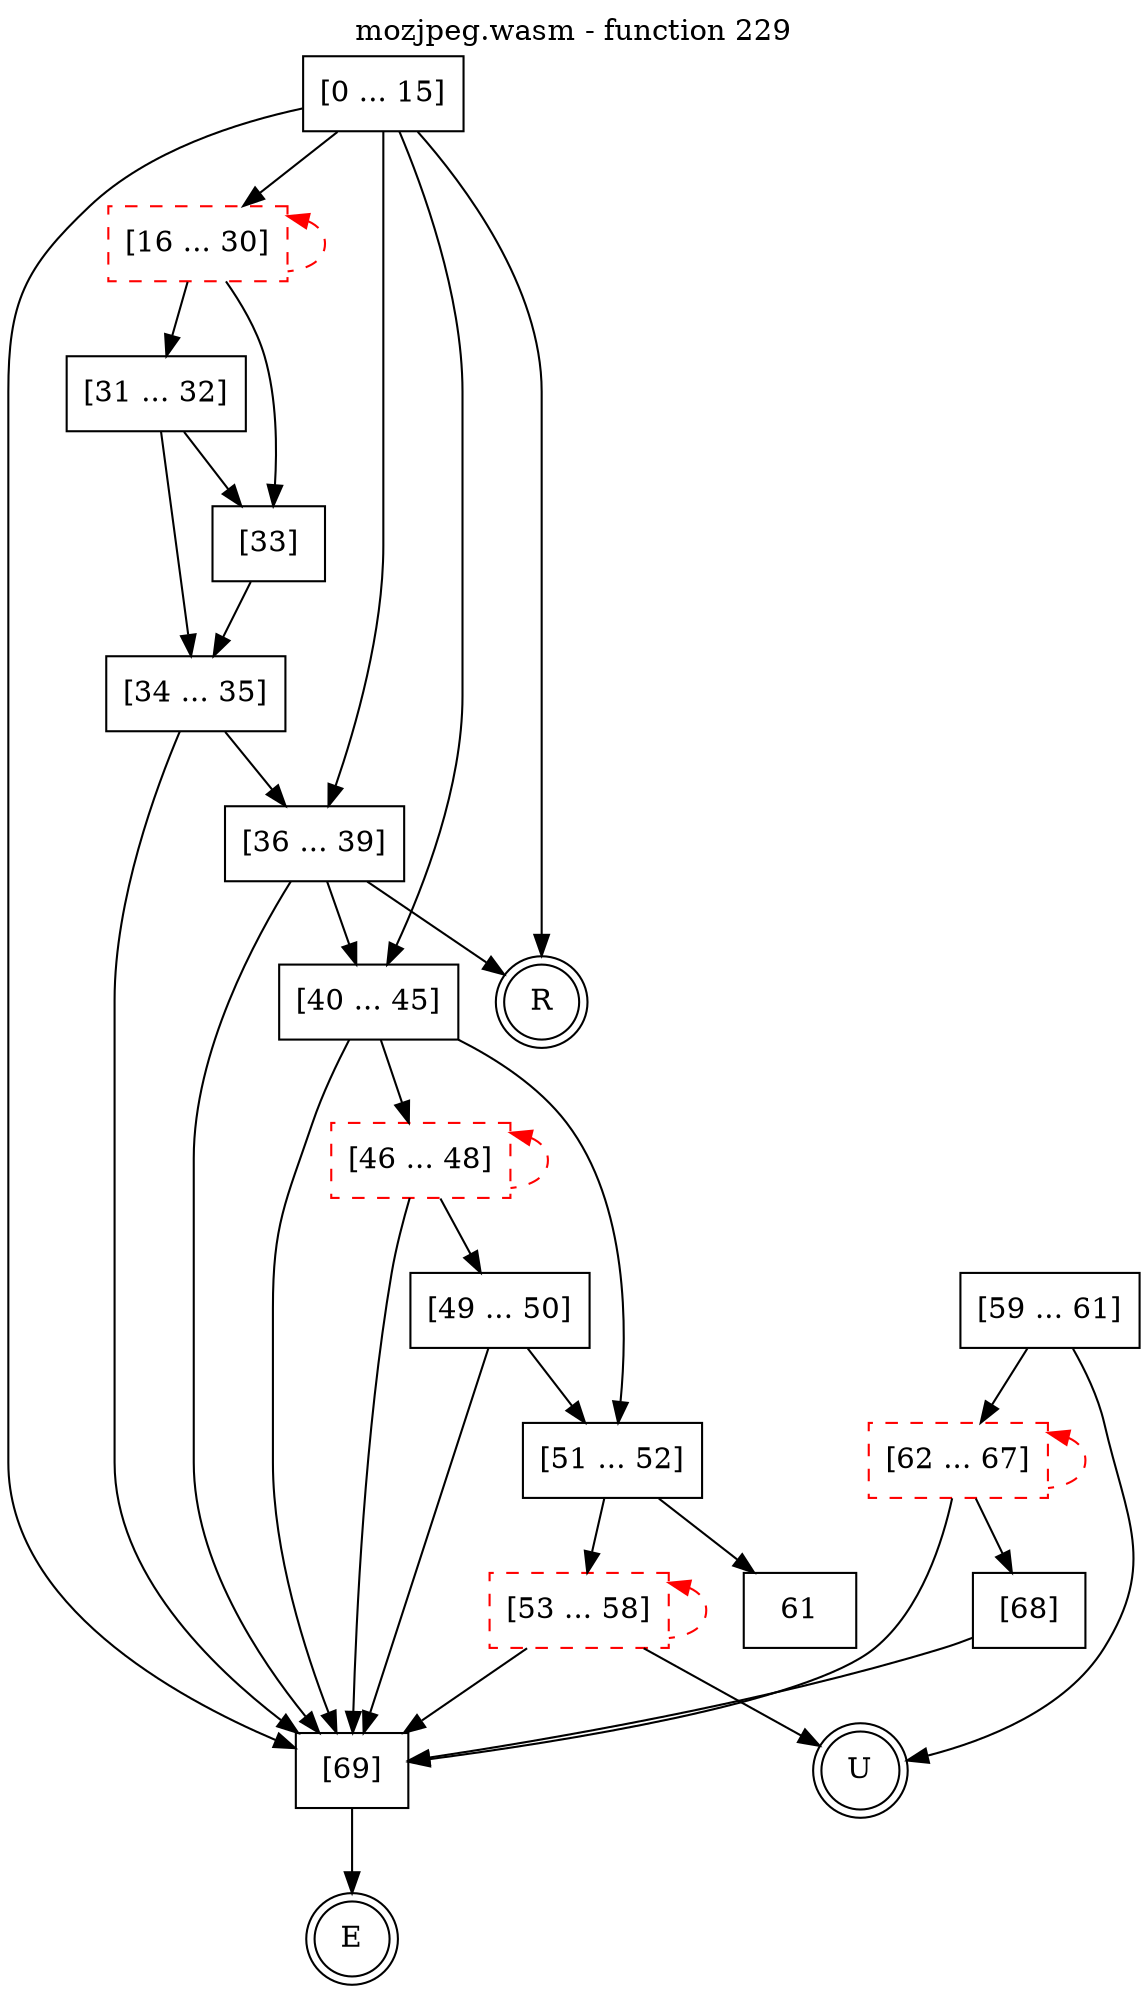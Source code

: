 digraph finite_state_machine {
    label = "mozjpeg.wasm - function 229"
    labelloc =  t
    labelfontsize = 16
    labelfontcolor = black
    labelfontname = "Helvetica"
    node [shape = doublecircle]; E U R ;
    node [shape = box];
    node [shape=box, color=black, style=solid] 0[label="[0 ... 15]"]
    node [shape=box, color=red, style=dashed] 16[label="[16 ... 30]"]
    node [shape=box, color=black, style=solid] 31[label="[31 ... 32]"]
    node [shape=box, color=black, style=solid] 33[label="[33]"]
    node [shape=box, color=black, style=solid] 34[label="[34 ... 35]"]
    node [shape=box, color=black, style=solid] 36[label="[36 ... 39]"]
    node [shape=box, color=black, style=solid] 40[label="[40 ... 45]"]
    node [shape=box, color=red, style=dashed] 46[label="[46 ... 48]"]
    node [shape=box, color=black, style=solid] 49[label="[49 ... 50]"]
    node [shape=box, color=black, style=solid] 51[label="[51 ... 52]"]
    node [shape=box, color=red, style=dashed] 53[label="[53 ... 58]"]
    node [shape=box, color=black, style=solid] 59[label="[59 ... 61]"]
    node [shape=box, color=red, style=dashed] 62[label="[62 ... 67]"]
    node [shape=box, color=black, style=solid] 68[label="[68]"]
    node [shape=box, color=black, style=solid] 69[label="[69]"]
    node [shape=box, color=black, style=solid] R[label="R"]
    node [shape=box, color=black, style=solid] U[label="U"]
    0 -> 16;
    0 -> 36;
    0 -> 40;
    0 -> 69;
    0 -> R;
    16 -> 31;
    16 -> 33;
    16 -> 16[style="dashed" color="red" dir=back];
    31 -> 33;
    31 -> 34;
    33 -> 34;
    34 -> 36;
    34 -> 69;
    36 -> 40;
    36 -> 69;
    36 -> R;
    40 -> 46;
    40 -> 51;
    40 -> 69;
    46 -> 49;
    46 -> 69;
    46 -> 46[style="dashed" color="red" dir=back];
    49 -> 51;
    49 -> 69;
    51 -> 53;
    51 -> 61;
    53 -> 69;
    53 -> U;
    53 -> 53[style="dashed" color="red" dir=back];
    59 -> 62;
    59 -> U;
    62 -> 68;
    62 -> 69;
    62 -> 62[style="dashed" color="red" dir=back];
    68 -> 69;
    69 -> E;
}
